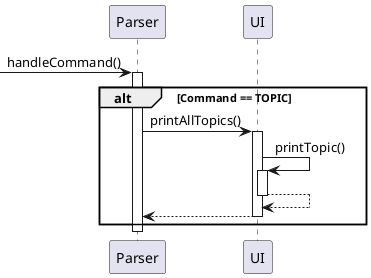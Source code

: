 @startuml
'https://plantuml.com/sequence-diagram

[->Parser: handleCommand()
activate Parser
alt Command == TOPIC
Parser -> UI: printAllTopics()
activate UI
UI -> UI: printTopic()
activate UI
UI --> UI
deactivate UI
UI --> Parser
deactivate UI
end
deactivate Parser

@enduml